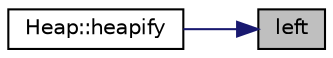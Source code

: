 digraph "left"
{
 // INTERACTIVE_SVG=YES
 // LATEX_PDF_SIZE
  edge [fontname="Helvetica",fontsize="10",labelfontname="Helvetica",labelfontsize="10"];
  node [fontname="Helvetica",fontsize="10",shape=record];
  rankdir="RL";
  Node1 [label="left",height=0.2,width=0.4,color="black", fillcolor="grey75", style="filled", fontcolor="black",tooltip="Hilfsfunktion, um den Index des Linken Kindsknoten eines Elternknotens i zu errechnen."];
  Node1 -> Node2 [dir="back",color="midnightblue",fontsize="10",style="solid",fontname="Helvetica"];
  Node2 [label="Heap::heapify",height=0.2,width=0.4,color="black", fillcolor="white", style="filled",URL="$d3/d7f/classHeap.html#a77b7a7632216a6cbba921d5763322b82",tooltip="Stellt die Heap-Bedingungen des Heaps ab der gegebenen Wurzel root wieder her."];
}
